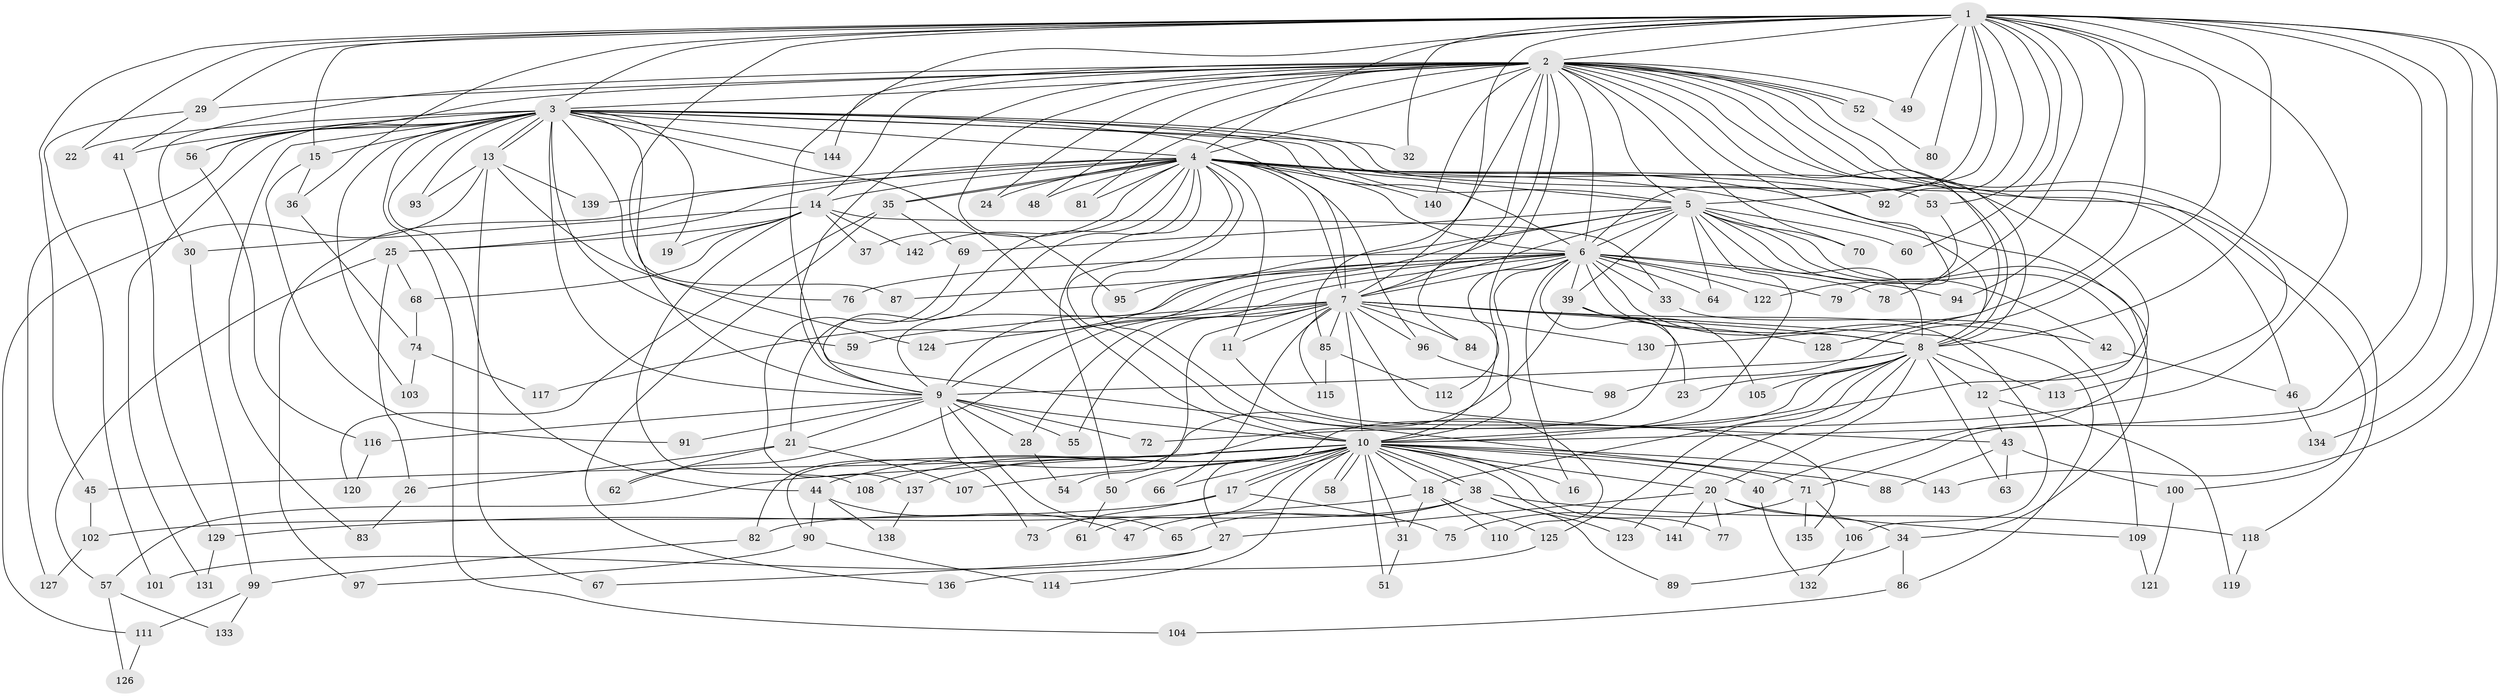 // coarse degree distribution, {29: 0.011627906976744186, 15: 0.011627906976744186, 31: 0.011627906976744186, 1: 0.09302325581395349, 2: 0.5930232558139535, 4: 0.06976744186046512, 3: 0.10465116279069768, 5: 0.046511627906976744, 22: 0.011627906976744186, 11: 0.011627906976744186, 33: 0.011627906976744186, 6: 0.011627906976744186, 8: 0.011627906976744186}
// Generated by graph-tools (version 1.1) at 2025/47/03/04/25 21:47:06]
// undirected, 144 vertices, 313 edges
graph export_dot {
graph [start="1"]
  node [color=gray90,style=filled];
  1;
  2;
  3;
  4;
  5;
  6;
  7;
  8;
  9;
  10;
  11;
  12;
  13;
  14;
  15;
  16;
  17;
  18;
  19;
  20;
  21;
  22;
  23;
  24;
  25;
  26;
  27;
  28;
  29;
  30;
  31;
  32;
  33;
  34;
  35;
  36;
  37;
  38;
  39;
  40;
  41;
  42;
  43;
  44;
  45;
  46;
  47;
  48;
  49;
  50;
  51;
  52;
  53;
  54;
  55;
  56;
  57;
  58;
  59;
  60;
  61;
  62;
  63;
  64;
  65;
  66;
  67;
  68;
  69;
  70;
  71;
  72;
  73;
  74;
  75;
  76;
  77;
  78;
  79;
  80;
  81;
  82;
  83;
  84;
  85;
  86;
  87;
  88;
  89;
  90;
  91;
  92;
  93;
  94;
  95;
  96;
  97;
  98;
  99;
  100;
  101;
  102;
  103;
  104;
  105;
  106;
  107;
  108;
  109;
  110;
  111;
  112;
  113;
  114;
  115;
  116;
  117;
  118;
  119;
  120;
  121;
  122;
  123;
  124;
  125;
  126;
  127;
  128;
  129;
  130;
  131;
  132;
  133;
  134;
  135;
  136;
  137;
  138;
  139;
  140;
  141;
  142;
  143;
  144;
  1 -- 2;
  1 -- 3;
  1 -- 4;
  1 -- 5;
  1 -- 6;
  1 -- 7;
  1 -- 8;
  1 -- 9;
  1 -- 10;
  1 -- 15;
  1 -- 22;
  1 -- 29;
  1 -- 32;
  1 -- 36;
  1 -- 45;
  1 -- 49;
  1 -- 53;
  1 -- 60;
  1 -- 71;
  1 -- 72;
  1 -- 78;
  1 -- 80;
  1 -- 88;
  1 -- 92;
  1 -- 94;
  1 -- 98;
  1 -- 130;
  1 -- 134;
  1 -- 143;
  2 -- 3;
  2 -- 4;
  2 -- 5;
  2 -- 6;
  2 -- 7;
  2 -- 8;
  2 -- 9;
  2 -- 10;
  2 -- 14;
  2 -- 18;
  2 -- 24;
  2 -- 29;
  2 -- 30;
  2 -- 48;
  2 -- 49;
  2 -- 52;
  2 -- 52;
  2 -- 56;
  2 -- 70;
  2 -- 81;
  2 -- 84;
  2 -- 85;
  2 -- 95;
  2 -- 100;
  2 -- 113;
  2 -- 118;
  2 -- 122;
  2 -- 128;
  2 -- 140;
  2 -- 144;
  3 -- 4;
  3 -- 5;
  3 -- 6;
  3 -- 7;
  3 -- 8;
  3 -- 9;
  3 -- 10;
  3 -- 13;
  3 -- 13;
  3 -- 15;
  3 -- 19;
  3 -- 22;
  3 -- 32;
  3 -- 41;
  3 -- 44;
  3 -- 46;
  3 -- 56;
  3 -- 59;
  3 -- 83;
  3 -- 87;
  3 -- 93;
  3 -- 103;
  3 -- 104;
  3 -- 124;
  3 -- 127;
  3 -- 131;
  3 -- 144;
  4 -- 5;
  4 -- 6;
  4 -- 7;
  4 -- 8;
  4 -- 9;
  4 -- 10;
  4 -- 11;
  4 -- 14;
  4 -- 21;
  4 -- 24;
  4 -- 25;
  4 -- 35;
  4 -- 35;
  4 -- 37;
  4 -- 40;
  4 -- 48;
  4 -- 50;
  4 -- 53;
  4 -- 81;
  4 -- 92;
  4 -- 96;
  4 -- 97;
  4 -- 110;
  4 -- 139;
  4 -- 140;
  4 -- 142;
  5 -- 6;
  5 -- 7;
  5 -- 8;
  5 -- 9;
  5 -- 10;
  5 -- 12;
  5 -- 34;
  5 -- 39;
  5 -- 42;
  5 -- 60;
  5 -- 62;
  5 -- 64;
  5 -- 69;
  5 -- 70;
  6 -- 7;
  6 -- 8;
  6 -- 9;
  6 -- 10;
  6 -- 16;
  6 -- 23;
  6 -- 28;
  6 -- 33;
  6 -- 39;
  6 -- 64;
  6 -- 76;
  6 -- 78;
  6 -- 79;
  6 -- 87;
  6 -- 94;
  6 -- 95;
  6 -- 106;
  6 -- 112;
  6 -- 117;
  6 -- 122;
  7 -- 8;
  7 -- 9;
  7 -- 10;
  7 -- 11;
  7 -- 42;
  7 -- 43;
  7 -- 54;
  7 -- 55;
  7 -- 59;
  7 -- 66;
  7 -- 84;
  7 -- 85;
  7 -- 86;
  7 -- 96;
  7 -- 115;
  7 -- 124;
  7 -- 130;
  8 -- 9;
  8 -- 10;
  8 -- 12;
  8 -- 20;
  8 -- 23;
  8 -- 27;
  8 -- 63;
  8 -- 105;
  8 -- 113;
  8 -- 123;
  8 -- 125;
  9 -- 10;
  9 -- 21;
  9 -- 28;
  9 -- 55;
  9 -- 65;
  9 -- 72;
  9 -- 73;
  9 -- 91;
  9 -- 116;
  10 -- 16;
  10 -- 17;
  10 -- 17;
  10 -- 18;
  10 -- 20;
  10 -- 31;
  10 -- 38;
  10 -- 38;
  10 -- 40;
  10 -- 44;
  10 -- 45;
  10 -- 50;
  10 -- 51;
  10 -- 57;
  10 -- 58;
  10 -- 58;
  10 -- 61;
  10 -- 66;
  10 -- 71;
  10 -- 77;
  10 -- 107;
  10 -- 108;
  10 -- 114;
  10 -- 137;
  10 -- 141;
  10 -- 143;
  11 -- 135;
  12 -- 43;
  12 -- 119;
  13 -- 67;
  13 -- 76;
  13 -- 93;
  13 -- 111;
  13 -- 139;
  14 -- 19;
  14 -- 25;
  14 -- 30;
  14 -- 33;
  14 -- 37;
  14 -- 68;
  14 -- 108;
  14 -- 142;
  15 -- 36;
  15 -- 91;
  17 -- 73;
  17 -- 75;
  17 -- 102;
  18 -- 31;
  18 -- 110;
  18 -- 125;
  18 -- 129;
  20 -- 27;
  20 -- 34;
  20 -- 77;
  20 -- 109;
  20 -- 141;
  21 -- 26;
  21 -- 62;
  21 -- 107;
  25 -- 26;
  25 -- 57;
  25 -- 68;
  26 -- 83;
  27 -- 67;
  27 -- 101;
  28 -- 54;
  29 -- 41;
  29 -- 101;
  30 -- 99;
  31 -- 51;
  33 -- 109;
  34 -- 86;
  34 -- 89;
  35 -- 69;
  35 -- 120;
  35 -- 136;
  36 -- 74;
  38 -- 47;
  38 -- 65;
  38 -- 82;
  38 -- 89;
  38 -- 118;
  38 -- 123;
  39 -- 82;
  39 -- 90;
  39 -- 105;
  39 -- 128;
  40 -- 132;
  41 -- 129;
  42 -- 46;
  43 -- 63;
  43 -- 88;
  43 -- 100;
  44 -- 47;
  44 -- 90;
  44 -- 138;
  45 -- 102;
  46 -- 134;
  50 -- 61;
  52 -- 80;
  53 -- 79;
  56 -- 116;
  57 -- 126;
  57 -- 133;
  68 -- 74;
  69 -- 137;
  71 -- 75;
  71 -- 106;
  71 -- 135;
  74 -- 103;
  74 -- 117;
  82 -- 99;
  85 -- 112;
  85 -- 115;
  86 -- 104;
  90 -- 97;
  90 -- 114;
  96 -- 98;
  99 -- 111;
  99 -- 133;
  100 -- 121;
  102 -- 127;
  106 -- 132;
  109 -- 121;
  111 -- 126;
  116 -- 120;
  118 -- 119;
  125 -- 136;
  129 -- 131;
  137 -- 138;
}
